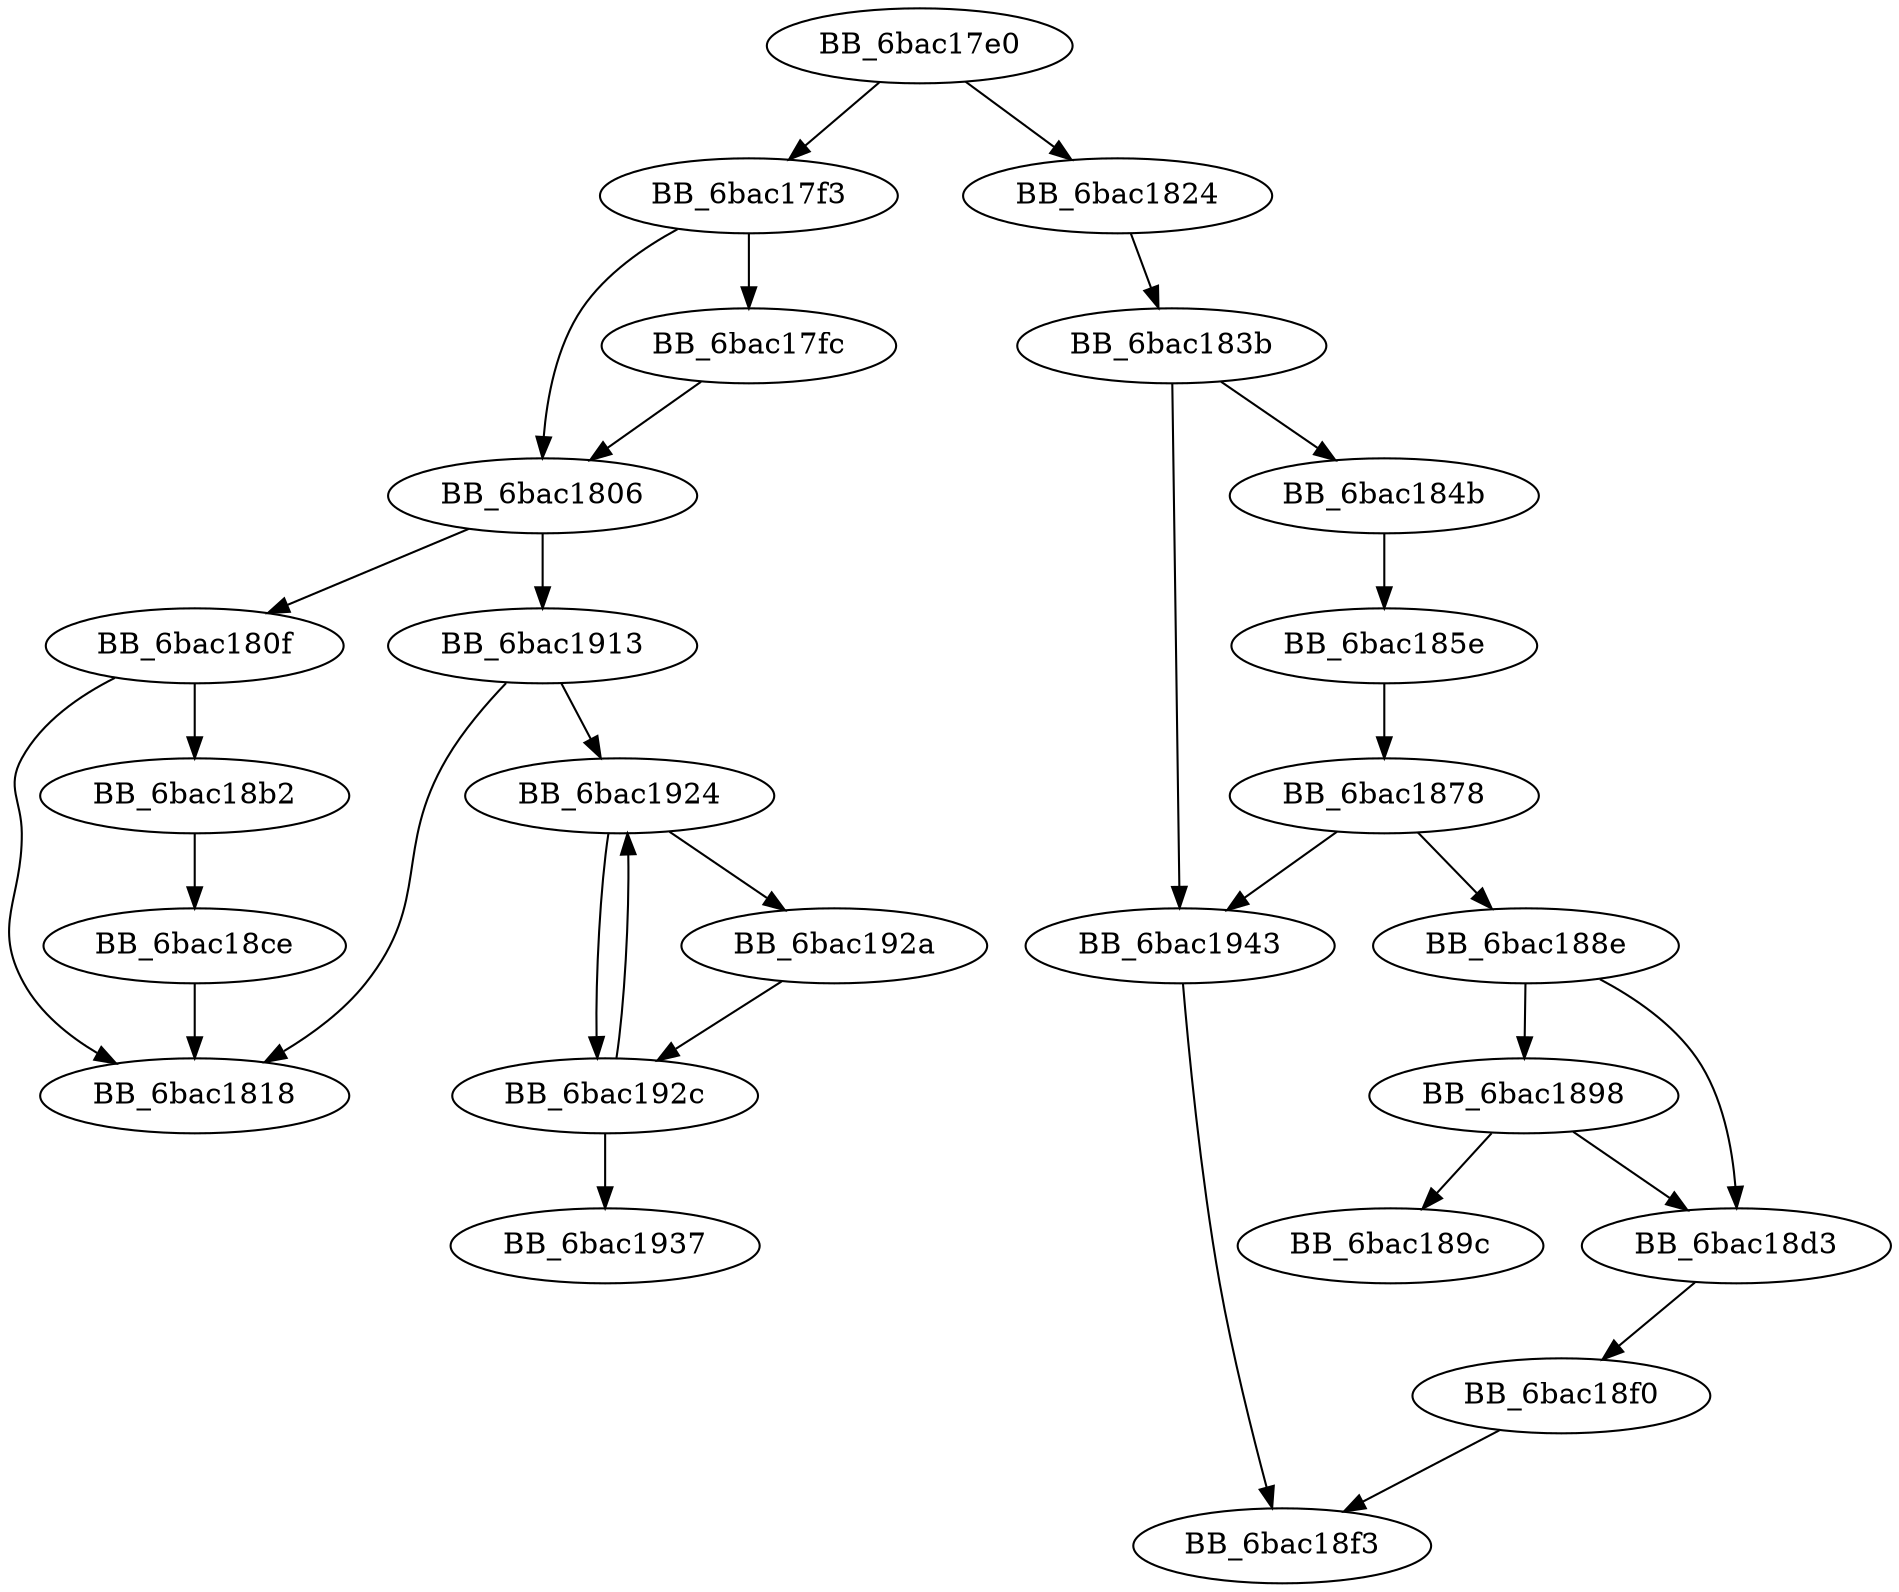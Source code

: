 DiGraph TlsCallback_0{
BB_6bac17e0->BB_6bac17f3
BB_6bac17e0->BB_6bac1824
BB_6bac17f3->BB_6bac17fc
BB_6bac17f3->BB_6bac1806
BB_6bac17fc->BB_6bac1806
BB_6bac1806->BB_6bac180f
BB_6bac1806->BB_6bac1913
BB_6bac180f->BB_6bac1818
BB_6bac180f->BB_6bac18b2
BB_6bac1824->BB_6bac183b
BB_6bac183b->BB_6bac184b
BB_6bac183b->BB_6bac1943
BB_6bac184b->BB_6bac185e
BB_6bac185e->BB_6bac1878
BB_6bac1878->BB_6bac188e
BB_6bac1878->BB_6bac1943
BB_6bac188e->BB_6bac1898
BB_6bac188e->BB_6bac18d3
BB_6bac1898->BB_6bac189c
BB_6bac1898->BB_6bac18d3
BB_6bac18b2->BB_6bac18ce
BB_6bac18ce->BB_6bac1818
BB_6bac18d3->BB_6bac18f0
BB_6bac18f0->BB_6bac18f3
BB_6bac1913->BB_6bac1818
BB_6bac1913->BB_6bac1924
BB_6bac1924->BB_6bac192a
BB_6bac1924->BB_6bac192c
BB_6bac192a->BB_6bac192c
BB_6bac192c->BB_6bac1924
BB_6bac192c->BB_6bac1937
BB_6bac1943->BB_6bac18f3
}
